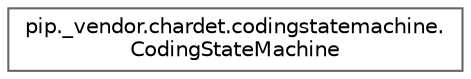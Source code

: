 digraph "Graphical Class Hierarchy"
{
 // LATEX_PDF_SIZE
  bgcolor="transparent";
  edge [fontname=Helvetica,fontsize=10,labelfontname=Helvetica,labelfontsize=10];
  node [fontname=Helvetica,fontsize=10,shape=box,height=0.2,width=0.4];
  rankdir="LR";
  Node0 [id="Node000000",label="pip._vendor.chardet.codingstatemachine.\lCodingStateMachine",height=0.2,width=0.4,color="grey40", fillcolor="white", style="filled",URL="$classpip_1_1__vendor_1_1chardet_1_1codingstatemachine_1_1_coding_state_machine.html",tooltip=" "];
}
